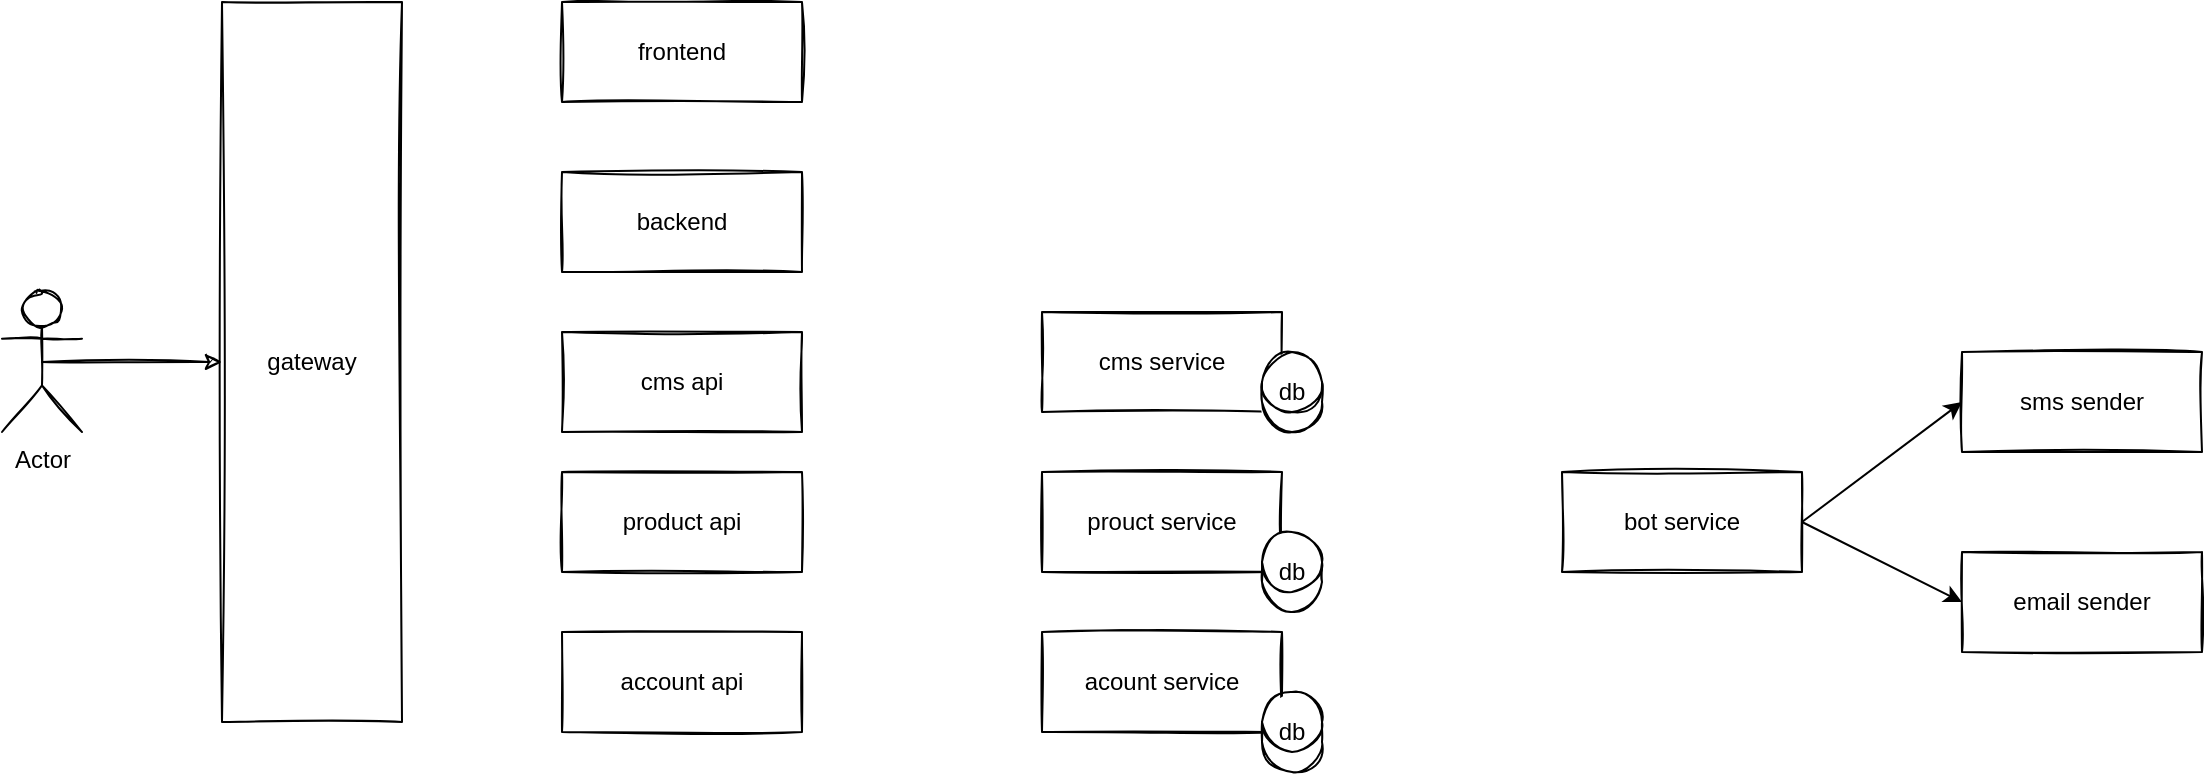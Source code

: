 <mxfile version="13.6.2" type="device"><diagram id="SCBGdn7OOlw9YWv030qc" name="第 1 页"><mxGraphModel dx="845" dy="544" grid="1" gridSize="10" guides="1" tooltips="1" connect="1" arrows="1" fold="1" page="1" pageScale="1" pageWidth="827" pageHeight="1169" math="0" shadow="0"><root><mxCell id="0"/><mxCell id="1" parent="0"/><mxCell id="kPiUm7qAunNHutZEOkUm-3" style="edgeStyle=orthogonalEdgeStyle;rounded=0;sketch=1;orthogonalLoop=1;jettySize=auto;html=1;exitX=0.5;exitY=0.5;exitDx=0;exitDy=0;exitPerimeter=0;entryX=0;entryY=0.5;entryDx=0;entryDy=0;" edge="1" parent="1" source="kPiUm7qAunNHutZEOkUm-1" target="kPiUm7qAunNHutZEOkUm-2"><mxGeometry relative="1" as="geometry"><mxPoint x="160" y="215" as="targetPoint"/></mxGeometry></mxCell><mxCell id="kPiUm7qAunNHutZEOkUm-1" value="Actor" style="shape=umlActor;verticalLabelPosition=bottom;verticalAlign=top;html=1;outlineConnect=0;sketch=1;" vertex="1" parent="1"><mxGeometry x="60" y="180" width="40" height="70" as="geometry"/></mxCell><mxCell id="kPiUm7qAunNHutZEOkUm-2" value="gateway" style="rounded=0;whiteSpace=wrap;html=1;sketch=1;" vertex="1" parent="1"><mxGeometry x="170" y="35" width="90" height="360" as="geometry"/></mxCell><mxCell id="kPiUm7qAunNHutZEOkUm-5" value="frontend" style="rounded=0;whiteSpace=wrap;html=1;sketch=1;" vertex="1" parent="1"><mxGeometry x="340" y="35" width="120" height="50" as="geometry"/></mxCell><mxCell id="kPiUm7qAunNHutZEOkUm-6" value="backend" style="rounded=0;whiteSpace=wrap;html=1;sketch=1;" vertex="1" parent="1"><mxGeometry x="340" y="120" width="120" height="50" as="geometry"/></mxCell><mxCell id="kPiUm7qAunNHutZEOkUm-7" value="cms api" style="rounded=0;whiteSpace=wrap;html=1;sketch=1;" vertex="1" parent="1"><mxGeometry x="340" y="200" width="120" height="50" as="geometry"/></mxCell><mxCell id="kPiUm7qAunNHutZEOkUm-8" value="product api" style="rounded=0;whiteSpace=wrap;html=1;sketch=1;" vertex="1" parent="1"><mxGeometry x="340" y="270" width="120" height="50" as="geometry"/></mxCell><mxCell id="kPiUm7qAunNHutZEOkUm-9" value="account api" style="rounded=0;whiteSpace=wrap;html=1;sketch=1;" vertex="1" parent="1"><mxGeometry x="340" y="350" width="120" height="50" as="geometry"/></mxCell><mxCell id="kPiUm7qAunNHutZEOkUm-10" value="cms service" style="rounded=0;whiteSpace=wrap;html=1;sketch=1;" vertex="1" parent="1"><mxGeometry x="580" y="190" width="120" height="50" as="geometry"/></mxCell><mxCell id="kPiUm7qAunNHutZEOkUm-11" value="prouct service" style="rounded=0;whiteSpace=wrap;html=1;sketch=1;" vertex="1" parent="1"><mxGeometry x="580" y="270" width="120" height="50" as="geometry"/></mxCell><mxCell id="kPiUm7qAunNHutZEOkUm-12" value="acount service" style="rounded=0;whiteSpace=wrap;html=1;sketch=1;" vertex="1" parent="1"><mxGeometry x="580" y="350" width="120" height="50" as="geometry"/></mxCell><mxCell id="kPiUm7qAunNHutZEOkUm-13" value="db" style="shape=cylinder2;whiteSpace=wrap;html=1;boundedLbl=1;backgroundOutline=1;size=15;sketch=1;" vertex="1" parent="1"><mxGeometry x="690" y="380" width="30" height="40" as="geometry"/></mxCell><mxCell id="kPiUm7qAunNHutZEOkUm-14" value="db" style="shape=cylinder2;whiteSpace=wrap;html=1;boundedLbl=1;backgroundOutline=1;size=15;sketch=1;" vertex="1" parent="1"><mxGeometry x="690" y="210" width="30" height="40" as="geometry"/></mxCell><mxCell id="kPiUm7qAunNHutZEOkUm-16" value="bot service" style="rounded=0;whiteSpace=wrap;html=1;sketch=1;" vertex="1" parent="1"><mxGeometry x="840" y="270" width="120" height="50" as="geometry"/></mxCell><mxCell id="kPiUm7qAunNHutZEOkUm-18" value="&lt;p style=&quot;line-height: 120%&quot;&gt;db&lt;/p&gt;" style="shape=cylinder2;whiteSpace=wrap;html=1;boundedLbl=1;backgroundOutline=1;size=15;sketch=1;" vertex="1" parent="1"><mxGeometry x="690" y="300" width="30" height="40" as="geometry"/></mxCell><mxCell id="kPiUm7qAunNHutZEOkUm-21" value="sms sender" style="rounded=0;whiteSpace=wrap;html=1;sketch=1;" vertex="1" parent="1"><mxGeometry x="1040" y="210" width="120" height="50" as="geometry"/></mxCell><mxCell id="kPiUm7qAunNHutZEOkUm-22" value="email sender" style="rounded=0;whiteSpace=wrap;html=1;sketch=1;" vertex="1" parent="1"><mxGeometry x="1040" y="310" width="120" height="50" as="geometry"/></mxCell><mxCell id="kPiUm7qAunNHutZEOkUm-24" value="" style="endArrow=classic;html=1;exitX=1;exitY=0.5;exitDx=0;exitDy=0;entryX=0;entryY=0.5;entryDx=0;entryDy=0;" edge="1" parent="1" source="kPiUm7qAunNHutZEOkUm-16" target="kPiUm7qAunNHutZEOkUm-22"><mxGeometry width="50" height="50" relative="1" as="geometry"><mxPoint x="970" y="440" as="sourcePoint"/><mxPoint x="1020" y="390" as="targetPoint"/></mxGeometry></mxCell><mxCell id="kPiUm7qAunNHutZEOkUm-26" value="" style="endArrow=classic;html=1;exitX=1;exitY=0.5;exitDx=0;exitDy=0;entryX=0;entryY=0.5;entryDx=0;entryDy=0;" edge="1" parent="1" source="kPiUm7qAunNHutZEOkUm-16" target="kPiUm7qAunNHutZEOkUm-21"><mxGeometry width="50" height="50" relative="1" as="geometry"><mxPoint x="960" y="300" as="sourcePoint"/><mxPoint x="1040" y="340" as="targetPoint"/></mxGeometry></mxCell></root></mxGraphModel></diagram></mxfile>